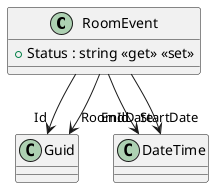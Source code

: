@startuml
class RoomEvent {
    + Status : string <<get>> <<set>>
}
RoomEvent --> "Id" Guid
RoomEvent --> "RoomId" Guid
RoomEvent --> "StartDate" DateTime
RoomEvent --> "EndDate" DateTime
@enduml
